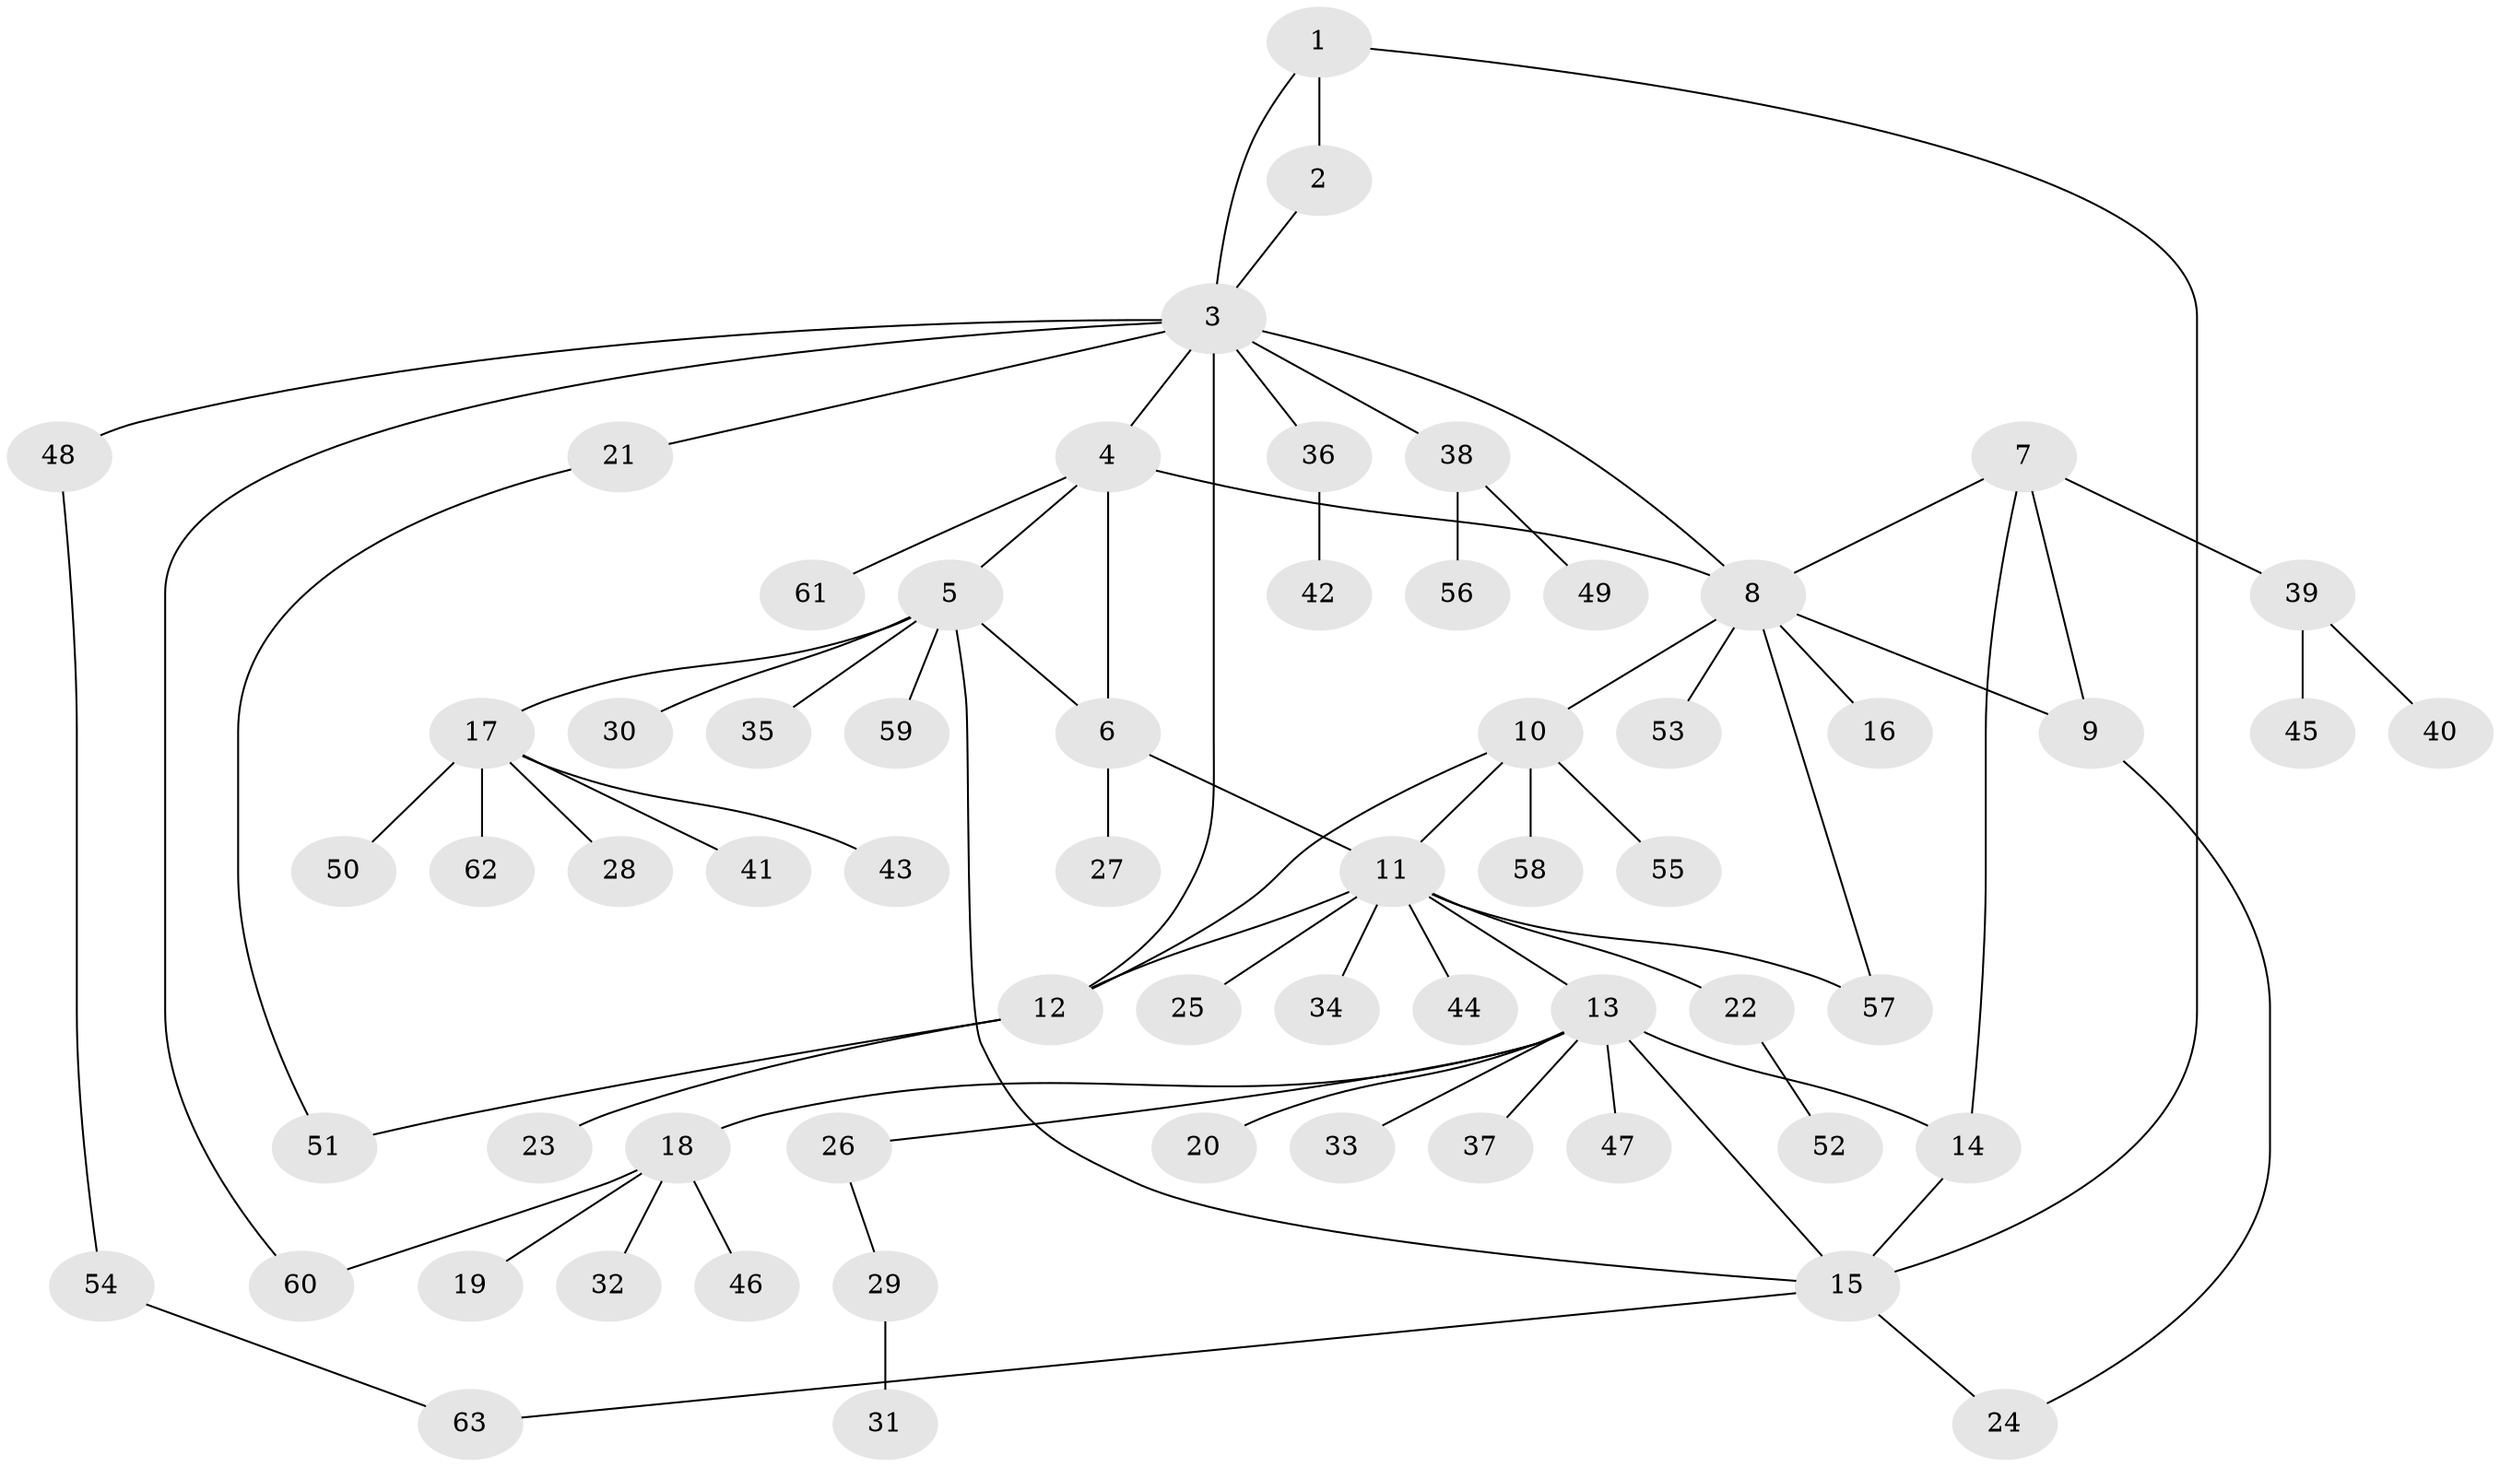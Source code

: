 // coarse degree distribution, {4: 0.10526315789473684, 6: 0.07894736842105263, 7: 0.05263157894736842, 3: 0.07894736842105263, 2: 0.18421052631578946, 1: 0.4473684210526316, 5: 0.02631578947368421, 9: 0.02631578947368421}
// Generated by graph-tools (version 1.1) at 2025/37/03/04/25 23:37:42]
// undirected, 63 vertices, 78 edges
graph export_dot {
  node [color=gray90,style=filled];
  1;
  2;
  3;
  4;
  5;
  6;
  7;
  8;
  9;
  10;
  11;
  12;
  13;
  14;
  15;
  16;
  17;
  18;
  19;
  20;
  21;
  22;
  23;
  24;
  25;
  26;
  27;
  28;
  29;
  30;
  31;
  32;
  33;
  34;
  35;
  36;
  37;
  38;
  39;
  40;
  41;
  42;
  43;
  44;
  45;
  46;
  47;
  48;
  49;
  50;
  51;
  52;
  53;
  54;
  55;
  56;
  57;
  58;
  59;
  60;
  61;
  62;
  63;
  1 -- 2;
  1 -- 3;
  1 -- 15;
  2 -- 3;
  3 -- 4;
  3 -- 8;
  3 -- 12;
  3 -- 21;
  3 -- 36;
  3 -- 38;
  3 -- 48;
  3 -- 60;
  4 -- 5;
  4 -- 6;
  4 -- 8;
  4 -- 61;
  5 -- 6;
  5 -- 15;
  5 -- 17;
  5 -- 30;
  5 -- 35;
  5 -- 59;
  6 -- 11;
  6 -- 27;
  7 -- 8;
  7 -- 9;
  7 -- 14;
  7 -- 39;
  8 -- 9;
  8 -- 10;
  8 -- 16;
  8 -- 53;
  8 -- 57;
  9 -- 24;
  10 -- 11;
  10 -- 12;
  10 -- 55;
  10 -- 58;
  11 -- 12;
  11 -- 13;
  11 -- 22;
  11 -- 25;
  11 -- 34;
  11 -- 44;
  11 -- 57;
  12 -- 23;
  12 -- 51;
  13 -- 14;
  13 -- 15;
  13 -- 18;
  13 -- 20;
  13 -- 26;
  13 -- 33;
  13 -- 37;
  13 -- 47;
  14 -- 15;
  15 -- 24;
  15 -- 63;
  17 -- 28;
  17 -- 41;
  17 -- 43;
  17 -- 50;
  17 -- 62;
  18 -- 19;
  18 -- 32;
  18 -- 46;
  18 -- 60;
  21 -- 51;
  22 -- 52;
  26 -- 29;
  29 -- 31;
  36 -- 42;
  38 -- 49;
  38 -- 56;
  39 -- 40;
  39 -- 45;
  48 -- 54;
  54 -- 63;
}

